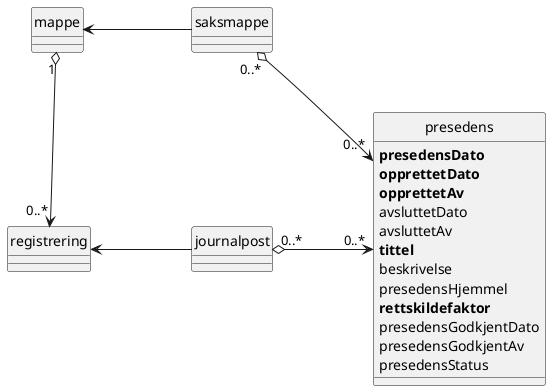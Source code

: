 @startuml
scale max 4096 width
skinparam nodesep 100
hide circle

class mappe
class saksmappe
class registrering
class journalpost
class presedens {
  <b>presedensDato</b>
  <b>opprettetDato</b>
  <b>opprettetAv</b>
  avsluttetDato
  avsluttetAv
  <b>tittel</b>
  beskrivelse
  presedensHjemmel
  <b>rettskildefaktor</b>
  presedensGodkjentDato
  presedensGodkjentAv
  presedensStatus
}

mappe "1" o--> "0..*" registrering
mappe <- saksmappe
saksmappe "0..*" o-> "0..*" presedens
saksmappe -[hidden]- journalpost
registrering <- journalpost
journalpost "0..*" o-> "0..*" presedens
@enduml
